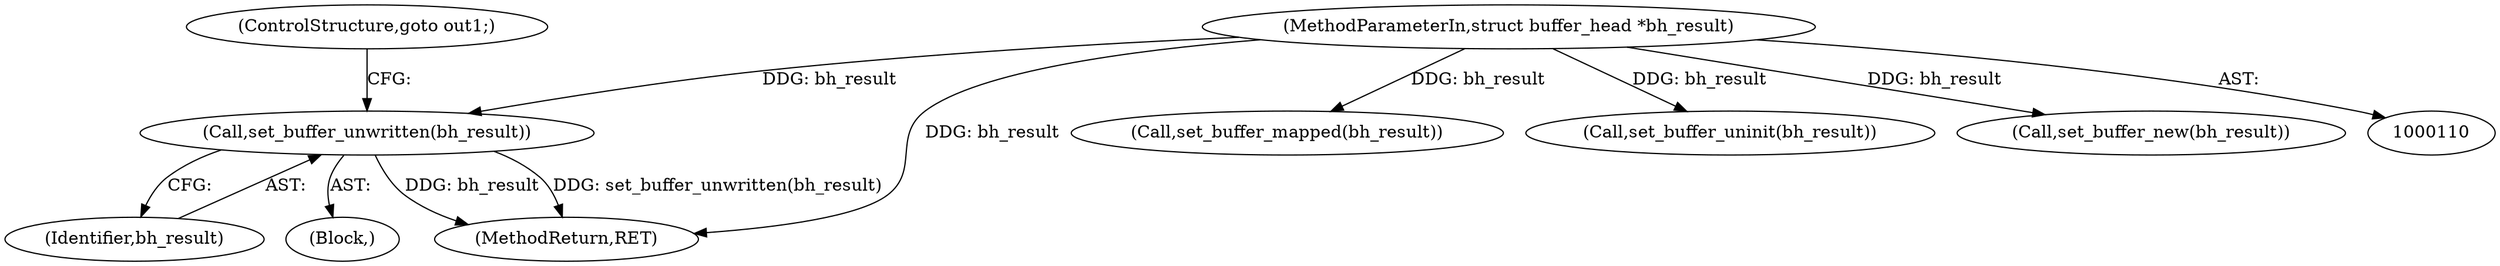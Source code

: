 digraph "0_linux_744692dc059845b2a3022119871846e74d4f6e11_0@pointer" {
"1000213" [label="(Call,set_buffer_unwritten(bh_result))"];
"1000118" [label="(MethodParameterIn,struct buffer_head *bh_result)"];
"1000214" [label="(Identifier,bh_result)"];
"1000212" [label="(Block,)"];
"1000317" [label="(MethodReturn,RET)"];
"1000215" [label="(ControlStructure,goto out1;)"];
"1000277" [label="(Call,set_buffer_mapped(bh_result))"];
"1000118" [label="(MethodParameterIn,struct buffer_head *bh_result)"];
"1000178" [label="(Call,set_buffer_uninit(bh_result))"];
"1000246" [label="(Call,set_buffer_new(bh_result))"];
"1000213" [label="(Call,set_buffer_unwritten(bh_result))"];
"1000213" -> "1000212"  [label="AST: "];
"1000213" -> "1000214"  [label="CFG: "];
"1000214" -> "1000213"  [label="AST: "];
"1000215" -> "1000213"  [label="CFG: "];
"1000213" -> "1000317"  [label="DDG: bh_result"];
"1000213" -> "1000317"  [label="DDG: set_buffer_unwritten(bh_result)"];
"1000118" -> "1000213"  [label="DDG: bh_result"];
"1000118" -> "1000110"  [label="AST: "];
"1000118" -> "1000317"  [label="DDG: bh_result"];
"1000118" -> "1000178"  [label="DDG: bh_result"];
"1000118" -> "1000246"  [label="DDG: bh_result"];
"1000118" -> "1000277"  [label="DDG: bh_result"];
}
